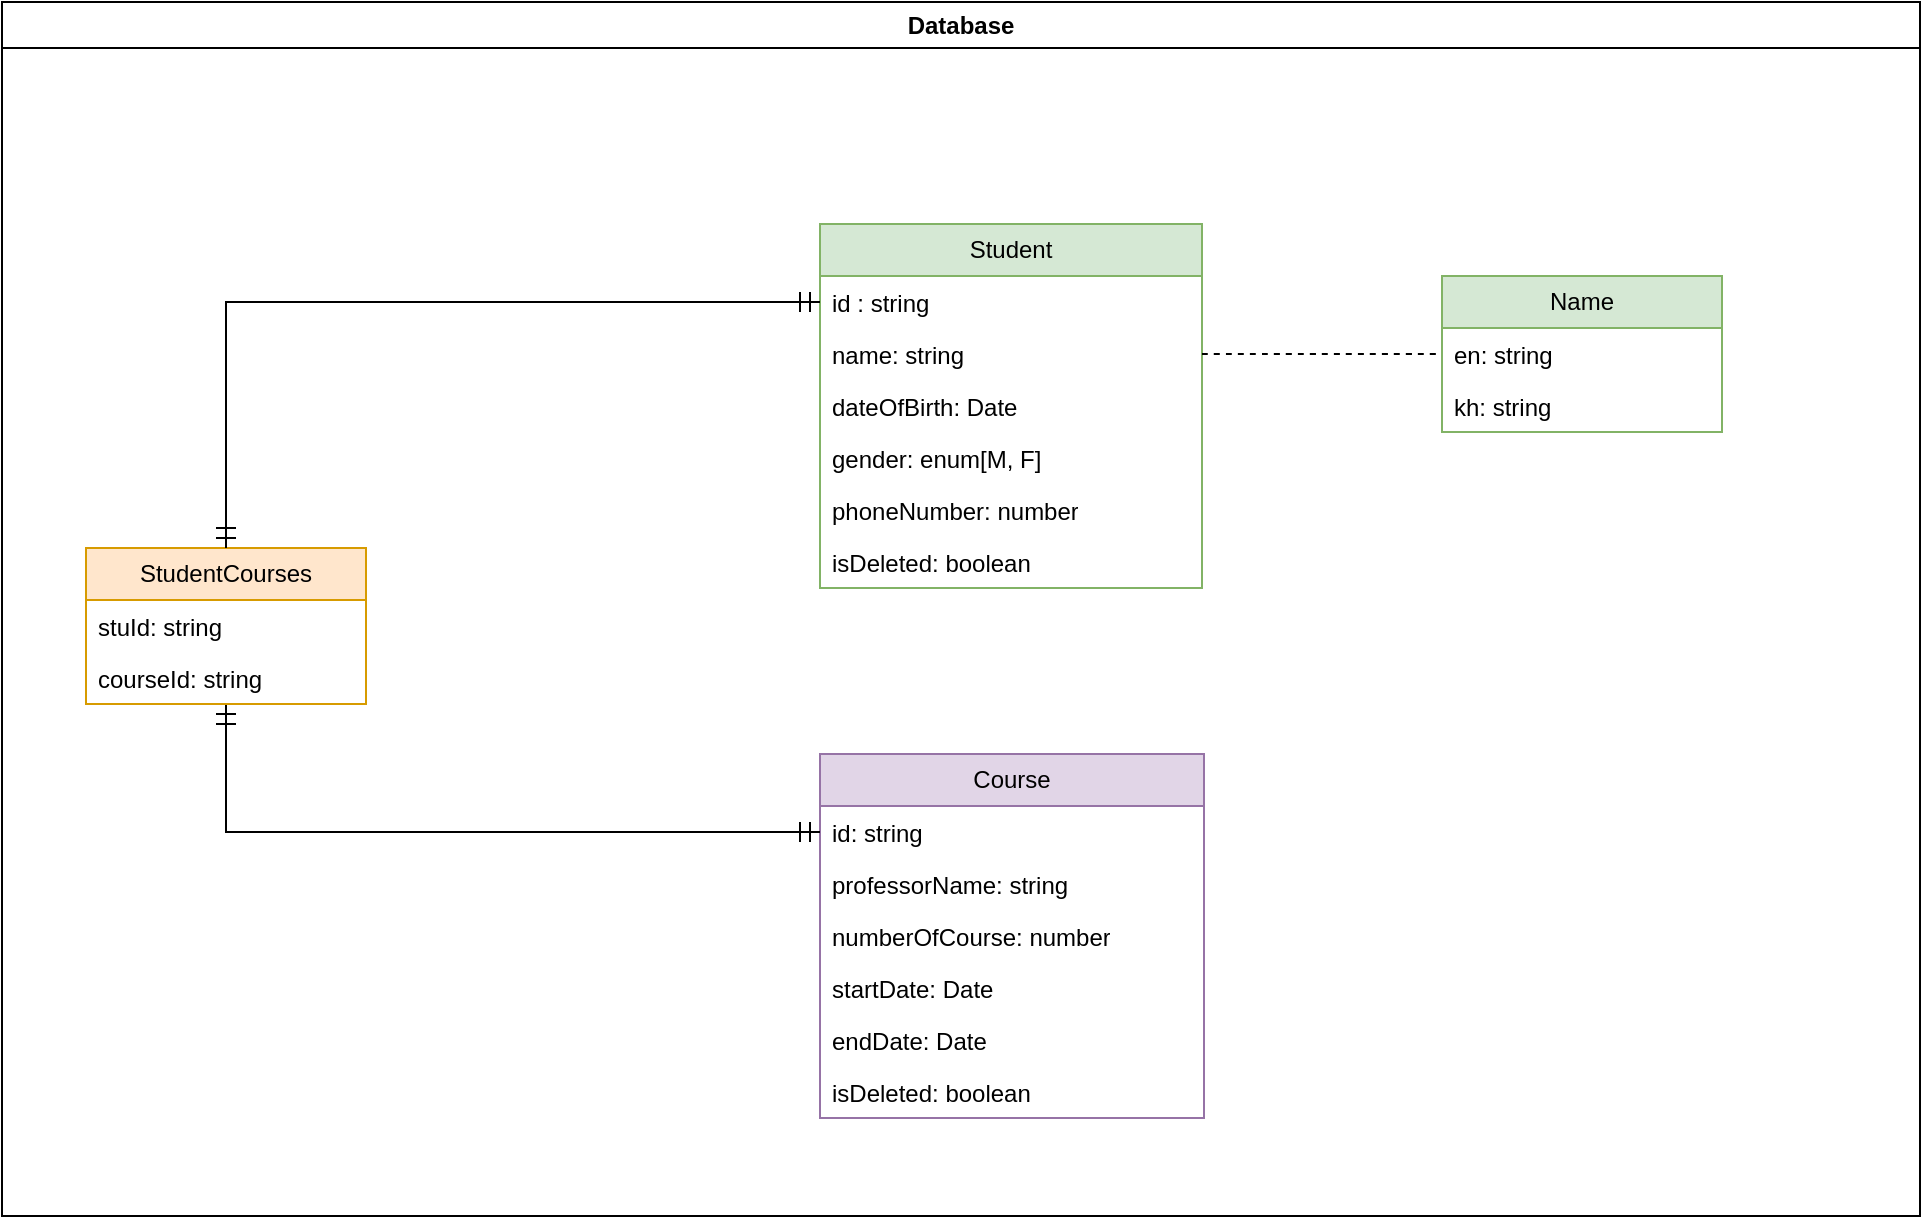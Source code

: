 <mxfile version="24.6.2" type="device" pages="2">
  <diagram name="Page-1" id="uRY-HopfwleFQo7y00Na">
    <mxGraphModel dx="1764" dy="1210" grid="0" gridSize="10" guides="1" tooltips="1" connect="1" arrows="1" fold="1" page="0" pageScale="1" pageWidth="850" pageHeight="1100" math="0" shadow="0">
      <root>
        <mxCell id="0" />
        <mxCell id="1" parent="0" />
        <mxCell id="0JAjfpb4kChMgYYx4onG-1" value="Database" style="swimlane;whiteSpace=wrap;html=1;perimeterSpacing=0;" vertex="1" parent="1">
          <mxGeometry x="-180" y="-174" width="959" height="607" as="geometry" />
        </mxCell>
        <mxCell id="0JAjfpb4kChMgYYx4onG-2" value="Student" style="swimlane;fontStyle=0;childLayout=stackLayout;horizontal=1;startSize=26;fillColor=#d5e8d4;horizontalStack=0;resizeParent=1;resizeParentMax=0;resizeLast=0;collapsible=1;marginBottom=0;whiteSpace=wrap;html=1;strokeColor=#82b366;" vertex="1" parent="0JAjfpb4kChMgYYx4onG-1">
          <mxGeometry x="409" y="111" width="191" height="182" as="geometry" />
        </mxCell>
        <mxCell id="0JAjfpb4kChMgYYx4onG-3" value="id : string" style="text;strokeColor=none;fillColor=none;align=left;verticalAlign=top;spacingLeft=4;spacingRight=4;overflow=hidden;rotatable=0;points=[[0,0.5],[1,0.5]];portConstraint=eastwest;whiteSpace=wrap;html=1;" vertex="1" parent="0JAjfpb4kChMgYYx4onG-2">
          <mxGeometry y="26" width="191" height="26" as="geometry" />
        </mxCell>
        <mxCell id="0JAjfpb4kChMgYYx4onG-4" value="name: string" style="text;strokeColor=none;fillColor=none;align=left;verticalAlign=top;spacingLeft=4;spacingRight=4;overflow=hidden;rotatable=0;points=[[0,0.5],[1,0.5]];portConstraint=eastwest;whiteSpace=wrap;html=1;" vertex="1" parent="0JAjfpb4kChMgYYx4onG-2">
          <mxGeometry y="52" width="191" height="26" as="geometry" />
        </mxCell>
        <mxCell id="0JAjfpb4kChMgYYx4onG-5" value="dateOfBirth: Date" style="text;strokeColor=none;fillColor=none;align=left;verticalAlign=top;spacingLeft=4;spacingRight=4;overflow=hidden;rotatable=0;points=[[0,0.5],[1,0.5]];portConstraint=eastwest;whiteSpace=wrap;html=1;" vertex="1" parent="0JAjfpb4kChMgYYx4onG-2">
          <mxGeometry y="78" width="191" height="26" as="geometry" />
        </mxCell>
        <mxCell id="0JAjfpb4kChMgYYx4onG-6" value="gender: enum[M, F]" style="text;strokeColor=none;fillColor=none;align=left;verticalAlign=top;spacingLeft=4;spacingRight=4;overflow=hidden;rotatable=0;points=[[0,0.5],[1,0.5]];portConstraint=eastwest;whiteSpace=wrap;html=1;" vertex="1" parent="0JAjfpb4kChMgYYx4onG-2">
          <mxGeometry y="104" width="191" height="26" as="geometry" />
        </mxCell>
        <mxCell id="0JAjfpb4kChMgYYx4onG-7" value="phoneNumber: number" style="text;strokeColor=none;fillColor=none;align=left;verticalAlign=top;spacingLeft=4;spacingRight=4;overflow=hidden;rotatable=0;points=[[0,0.5],[1,0.5]];portConstraint=eastwest;whiteSpace=wrap;html=1;" vertex="1" parent="0JAjfpb4kChMgYYx4onG-2">
          <mxGeometry y="130" width="191" height="26" as="geometry" />
        </mxCell>
        <mxCell id="0JAjfpb4kChMgYYx4onG-8" value="isDeleted: boolean" style="text;strokeColor=none;fillColor=none;align=left;verticalAlign=top;spacingLeft=4;spacingRight=4;overflow=hidden;rotatable=0;points=[[0,0.5],[1,0.5]];portConstraint=eastwest;whiteSpace=wrap;html=1;" vertex="1" parent="0JAjfpb4kChMgYYx4onG-2">
          <mxGeometry y="156" width="191" height="26" as="geometry" />
        </mxCell>
        <mxCell id="0JAjfpb4kChMgYYx4onG-9" value="Course" style="swimlane;fontStyle=0;childLayout=stackLayout;horizontal=1;startSize=26;fillColor=#e1d5e7;horizontalStack=0;resizeParent=1;resizeParentMax=0;resizeLast=0;collapsible=1;marginBottom=0;whiteSpace=wrap;html=1;strokeColor=#9673a6;" vertex="1" parent="0JAjfpb4kChMgYYx4onG-1">
          <mxGeometry x="409" y="376" width="192" height="182" as="geometry" />
        </mxCell>
        <mxCell id="0JAjfpb4kChMgYYx4onG-10" value="id: string" style="text;strokeColor=none;fillColor=none;align=left;verticalAlign=top;spacingLeft=4;spacingRight=4;overflow=hidden;rotatable=0;points=[[0,0.5],[1,0.5]];portConstraint=eastwest;whiteSpace=wrap;html=1;" vertex="1" parent="0JAjfpb4kChMgYYx4onG-9">
          <mxGeometry y="26" width="192" height="26" as="geometry" />
        </mxCell>
        <mxCell id="0JAjfpb4kChMgYYx4onG-11" value="&lt;div&gt;professorName: string&lt;/div&gt;" style="text;strokeColor=none;fillColor=none;align=left;verticalAlign=top;spacingLeft=4;spacingRight=4;overflow=hidden;rotatable=0;points=[[0,0.5],[1,0.5]];portConstraint=eastwest;whiteSpace=wrap;html=1;" vertex="1" parent="0JAjfpb4kChMgYYx4onG-9">
          <mxGeometry y="52" width="192" height="26" as="geometry" />
        </mxCell>
        <mxCell id="0JAjfpb4kChMgYYx4onG-12" value="numberOfCourse: number" style="text;strokeColor=none;fillColor=none;align=left;verticalAlign=top;spacingLeft=4;spacingRight=4;overflow=hidden;rotatable=0;points=[[0,0.5],[1,0.5]];portConstraint=eastwest;whiteSpace=wrap;html=1;" vertex="1" parent="0JAjfpb4kChMgYYx4onG-9">
          <mxGeometry y="78" width="192" height="26" as="geometry" />
        </mxCell>
        <mxCell id="0JAjfpb4kChMgYYx4onG-13" value="&lt;div&gt;&lt;div&gt;startDate: Date&lt;/div&gt;&lt;/div&gt;" style="text;strokeColor=none;fillColor=none;align=left;verticalAlign=top;spacingLeft=4;spacingRight=4;overflow=hidden;rotatable=0;points=[[0,0.5],[1,0.5]];portConstraint=eastwest;whiteSpace=wrap;html=1;" vertex="1" parent="0JAjfpb4kChMgYYx4onG-9">
          <mxGeometry y="104" width="192" height="26" as="geometry" />
        </mxCell>
        <mxCell id="0JAjfpb4kChMgYYx4onG-14" value="&lt;div&gt;endDate: Date&lt;/div&gt;" style="text;strokeColor=none;fillColor=none;align=left;verticalAlign=top;spacingLeft=4;spacingRight=4;overflow=hidden;rotatable=0;points=[[0,0.5],[1,0.5]];portConstraint=eastwest;whiteSpace=wrap;html=1;" vertex="1" parent="0JAjfpb4kChMgYYx4onG-9">
          <mxGeometry y="130" width="192" height="26" as="geometry" />
        </mxCell>
        <mxCell id="0JAjfpb4kChMgYYx4onG-15" value="isDeleted: boolean" style="text;strokeColor=none;fillColor=none;align=left;verticalAlign=top;spacingLeft=4;spacingRight=4;overflow=hidden;rotatable=0;points=[[0,0.5],[1,0.5]];portConstraint=eastwest;whiteSpace=wrap;html=1;" vertex="1" parent="0JAjfpb4kChMgYYx4onG-9">
          <mxGeometry y="156" width="192" height="26" as="geometry" />
        </mxCell>
        <mxCell id="0JAjfpb4kChMgYYx4onG-17" value="Name" style="swimlane;fontStyle=0;childLayout=stackLayout;horizontal=1;startSize=26;fillColor=#d5e8d4;horizontalStack=0;resizeParent=1;resizeParentMax=0;resizeLast=0;collapsible=1;marginBottom=0;whiteSpace=wrap;html=1;strokeColor=#82b366;" vertex="1" parent="0JAjfpb4kChMgYYx4onG-1">
          <mxGeometry x="720" y="137" width="140" height="78" as="geometry" />
        </mxCell>
        <mxCell id="0JAjfpb4kChMgYYx4onG-18" value="en: string" style="text;strokeColor=none;fillColor=none;align=left;verticalAlign=top;spacingLeft=4;spacingRight=4;overflow=hidden;rotatable=0;points=[[0,0.5],[1,0.5]];portConstraint=eastwest;whiteSpace=wrap;html=1;" vertex="1" parent="0JAjfpb4kChMgYYx4onG-17">
          <mxGeometry y="26" width="140" height="26" as="geometry" />
        </mxCell>
        <mxCell id="0JAjfpb4kChMgYYx4onG-19" value="kh: string" style="text;strokeColor=none;fillColor=none;align=left;verticalAlign=top;spacingLeft=4;spacingRight=4;overflow=hidden;rotatable=0;points=[[0,0.5],[1,0.5]];portConstraint=eastwest;whiteSpace=wrap;html=1;" vertex="1" parent="0JAjfpb4kChMgYYx4onG-17">
          <mxGeometry y="52" width="140" height="26" as="geometry" />
        </mxCell>
        <mxCell id="0JAjfpb4kChMgYYx4onG-47" style="edgeStyle=orthogonalEdgeStyle;rounded=0;orthogonalLoop=1;jettySize=auto;html=1;exitX=0.5;exitY=1;exitDx=0;exitDy=0;entryX=0;entryY=0.5;entryDx=0;entryDy=0;fontSize=12;startSize=8;endSize=8;startArrow=ERmandOne;startFill=0;endArrow=ERmandOne;endFill=0;" edge="1" parent="0JAjfpb4kChMgYYx4onG-1" source="0JAjfpb4kChMgYYx4onG-20" target="0JAjfpb4kChMgYYx4onG-10">
          <mxGeometry relative="1" as="geometry" />
        </mxCell>
        <mxCell id="0JAjfpb4kChMgYYx4onG-20" value="  StudentCourses  " style="swimlane;fontStyle=0;childLayout=stackLayout;horizontal=1;startSize=26;fillColor=#ffe6cc;horizontalStack=0;resizeParent=1;resizeParentMax=0;resizeLast=0;collapsible=1;marginBottom=0;whiteSpace=wrap;html=1;strokeColor=#d79b00;" vertex="1" parent="0JAjfpb4kChMgYYx4onG-1">
          <mxGeometry x="42" y="273" width="140" height="78" as="geometry">
            <mxRectangle x="47" y="330" width="95" height="26" as="alternateBounds" />
          </mxGeometry>
        </mxCell>
        <mxCell id="0JAjfpb4kChMgYYx4onG-21" value="stuId: string" style="text;strokeColor=none;fillColor=none;align=left;verticalAlign=top;spacingLeft=4;spacingRight=4;overflow=hidden;rotatable=0;points=[[0,0.5],[1,0.5]];portConstraint=eastwest;whiteSpace=wrap;html=1;" vertex="1" parent="0JAjfpb4kChMgYYx4onG-20">
          <mxGeometry y="26" width="140" height="26" as="geometry" />
        </mxCell>
        <mxCell id="0JAjfpb4kChMgYYx4onG-22" value="courseId: string" style="text;strokeColor=none;fillColor=none;align=left;verticalAlign=top;spacingLeft=4;spacingRight=4;overflow=hidden;rotatable=0;points=[[0,0.5],[1,0.5]];portConstraint=eastwest;whiteSpace=wrap;html=1;" vertex="1" parent="0JAjfpb4kChMgYYx4onG-20">
          <mxGeometry y="52" width="140" height="26" as="geometry" />
        </mxCell>
        <mxCell id="0JAjfpb4kChMgYYx4onG-39" style="edgeStyle=orthogonalEdgeStyle;rounded=0;orthogonalLoop=1;jettySize=auto;html=1;exitX=0;exitY=0.5;exitDx=0;exitDy=0;entryX=0.5;entryY=0;entryDx=0;entryDy=0;fontSize=12;startSize=8;endSize=8;endArrow=ERmandOne;endFill=0;startArrow=ERmandOne;startFill=0;" edge="1" parent="0JAjfpb4kChMgYYx4onG-1" source="0JAjfpb4kChMgYYx4onG-3" target="0JAjfpb4kChMgYYx4onG-20">
          <mxGeometry relative="1" as="geometry" />
        </mxCell>
        <mxCell id="0JAjfpb4kChMgYYx4onG-42" style="edgeStyle=none;curved=1;rounded=0;orthogonalLoop=1;jettySize=auto;html=1;exitX=1;exitY=0.5;exitDx=0;exitDy=0;entryX=0;entryY=0.5;entryDx=0;entryDy=0;fontSize=12;startSize=8;endSize=8;dashed=1;endArrow=none;endFill=0;" edge="1" parent="0JAjfpb4kChMgYYx4onG-1" source="0JAjfpb4kChMgYYx4onG-4" target="0JAjfpb4kChMgYYx4onG-18">
          <mxGeometry relative="1" as="geometry" />
        </mxCell>
      </root>
    </mxGraphModel>
  </diagram>
  <diagram id="qz0Xzbr0RK52Pvtrsy5o" name="Page-2">
    <mxGraphModel dx="696" dy="419" grid="0" gridSize="10" guides="1" tooltips="1" connect="1" arrows="1" fold="1" page="0" pageScale="1" pageWidth="850" pageHeight="1100" math="0" shadow="0">
      <root>
        <mxCell id="0" />
        <mxCell id="1" parent="0" />
      </root>
    </mxGraphModel>
  </diagram>
</mxfile>

